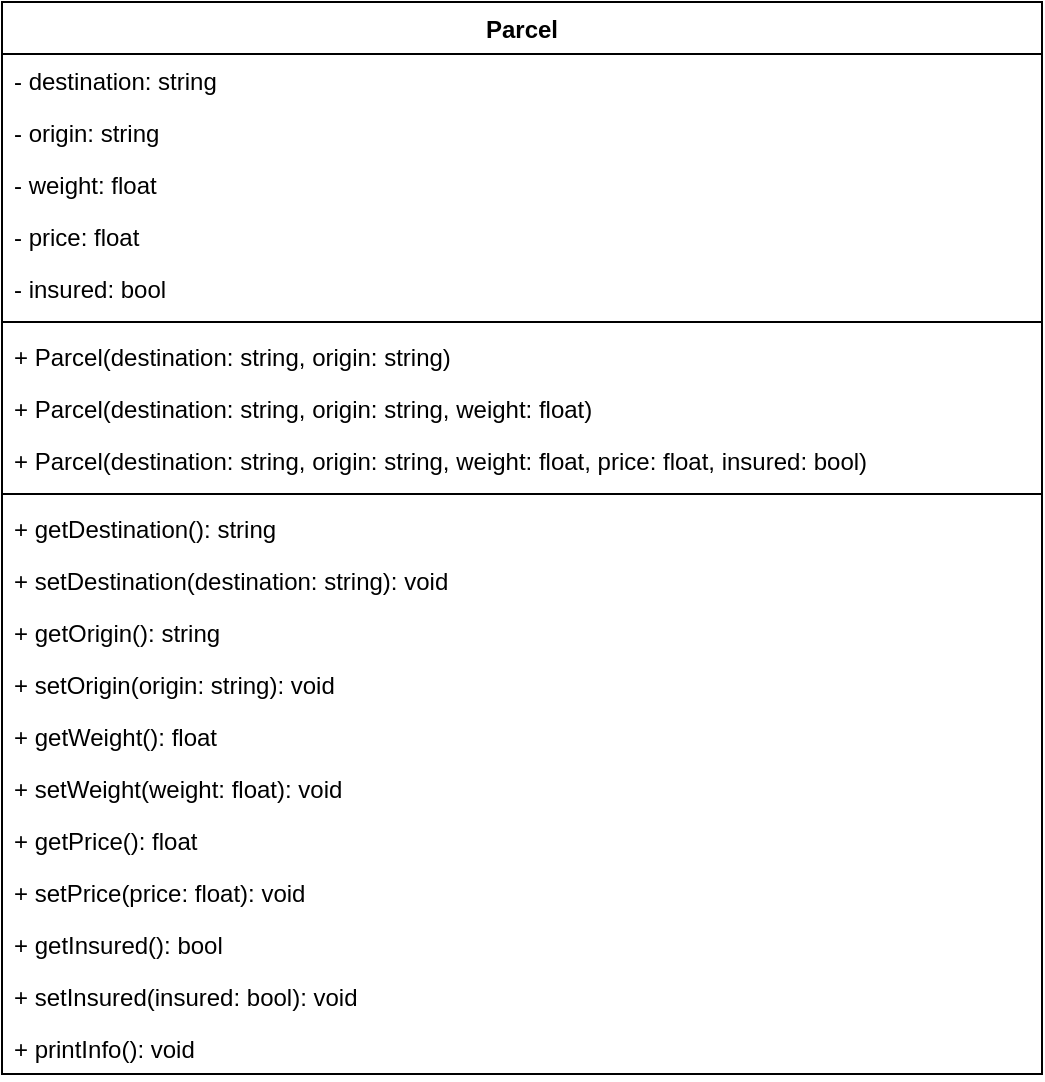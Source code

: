 <mxfile version="20.7.4" type="device"><diagram id="GoYDZABVybf5azAd_rwm" name="Stránka-1"><mxGraphModel dx="1050" dy="621" grid="1" gridSize="10" guides="1" tooltips="1" connect="1" arrows="1" fold="1" page="1" pageScale="1" pageWidth="827" pageHeight="1169" math="0" shadow="0"><root><mxCell id="0"/><mxCell id="1" parent="0"/><mxCell id="0S9MGkHovJzozXO-JGDP-1" value="Parcel" style="swimlane;fontStyle=1;align=center;verticalAlign=top;childLayout=stackLayout;horizontal=1;startSize=26;horizontalStack=0;resizeParent=1;resizeParentMax=0;resizeLast=0;collapsible=1;marginBottom=0;" vertex="1" parent="1"><mxGeometry x="40" y="40" width="520" height="536" as="geometry"/></mxCell><mxCell id="0S9MGkHovJzozXO-JGDP-5" value="- destination: string" style="text;strokeColor=none;fillColor=none;align=left;verticalAlign=top;spacingLeft=4;spacingRight=4;overflow=hidden;rotatable=0;points=[[0,0.5],[1,0.5]];portConstraint=eastwest;" vertex="1" parent="0S9MGkHovJzozXO-JGDP-1"><mxGeometry y="26" width="520" height="26" as="geometry"/></mxCell><mxCell id="0S9MGkHovJzozXO-JGDP-2" value="- origin: string" style="text;strokeColor=none;fillColor=none;align=left;verticalAlign=top;spacingLeft=4;spacingRight=4;overflow=hidden;rotatable=0;points=[[0,0.5],[1,0.5]];portConstraint=eastwest;" vertex="1" parent="0S9MGkHovJzozXO-JGDP-1"><mxGeometry y="52" width="520" height="26" as="geometry"/></mxCell><mxCell id="0S9MGkHovJzozXO-JGDP-6" value="- weight: float" style="text;strokeColor=none;fillColor=none;align=left;verticalAlign=top;spacingLeft=4;spacingRight=4;overflow=hidden;rotatable=0;points=[[0,0.5],[1,0.5]];portConstraint=eastwest;" vertex="1" parent="0S9MGkHovJzozXO-JGDP-1"><mxGeometry y="78" width="520" height="26" as="geometry"/></mxCell><mxCell id="0S9MGkHovJzozXO-JGDP-7" value="- price: float" style="text;strokeColor=none;fillColor=none;align=left;verticalAlign=top;spacingLeft=4;spacingRight=4;overflow=hidden;rotatable=0;points=[[0,0.5],[1,0.5]];portConstraint=eastwest;" vertex="1" parent="0S9MGkHovJzozXO-JGDP-1"><mxGeometry y="104" width="520" height="26" as="geometry"/></mxCell><mxCell id="0S9MGkHovJzozXO-JGDP-8" value="- insured: bool" style="text;strokeColor=none;fillColor=none;align=left;verticalAlign=top;spacingLeft=4;spacingRight=4;overflow=hidden;rotatable=0;points=[[0,0.5],[1,0.5]];portConstraint=eastwest;" vertex="1" parent="0S9MGkHovJzozXO-JGDP-1"><mxGeometry y="130" width="520" height="26" as="geometry"/></mxCell><mxCell id="0S9MGkHovJzozXO-JGDP-3" value="" style="line;strokeWidth=1;fillColor=none;align=left;verticalAlign=middle;spacingTop=-1;spacingLeft=3;spacingRight=3;rotatable=0;labelPosition=right;points=[];portConstraint=eastwest;strokeColor=inherit;" vertex="1" parent="0S9MGkHovJzozXO-JGDP-1"><mxGeometry y="156" width="520" height="8" as="geometry"/></mxCell><mxCell id="0S9MGkHovJzozXO-JGDP-4" value="+ Parcel(destination: string, origin: string)" style="text;strokeColor=none;fillColor=none;align=left;verticalAlign=top;spacingLeft=4;spacingRight=4;overflow=hidden;rotatable=0;points=[[0,0.5],[1,0.5]];portConstraint=eastwest;" vertex="1" parent="0S9MGkHovJzozXO-JGDP-1"><mxGeometry y="164" width="520" height="26" as="geometry"/></mxCell><mxCell id="0S9MGkHovJzozXO-JGDP-9" value="+ Parcel(destination: string, origin: string, weight: float)" style="text;strokeColor=none;fillColor=none;align=left;verticalAlign=top;spacingLeft=4;spacingRight=4;overflow=hidden;rotatable=0;points=[[0,0.5],[1,0.5]];portConstraint=eastwest;" vertex="1" parent="0S9MGkHovJzozXO-JGDP-1"><mxGeometry y="190" width="520" height="26" as="geometry"/></mxCell><mxCell id="0S9MGkHovJzozXO-JGDP-10" value="+ Parcel(destination: string, origin: string, weight: float, price: float, insured: bool)" style="text;strokeColor=none;fillColor=none;align=left;verticalAlign=top;spacingLeft=4;spacingRight=4;overflow=hidden;rotatable=0;points=[[0,0.5],[1,0.5]];portConstraint=eastwest;" vertex="1" parent="0S9MGkHovJzozXO-JGDP-1"><mxGeometry y="216" width="520" height="26" as="geometry"/></mxCell><mxCell id="0S9MGkHovJzozXO-JGDP-12" value="" style="line;strokeWidth=1;fillColor=none;align=left;verticalAlign=middle;spacingTop=-1;spacingLeft=3;spacingRight=3;rotatable=0;labelPosition=right;points=[];portConstraint=eastwest;strokeColor=inherit;" vertex="1" parent="0S9MGkHovJzozXO-JGDP-1"><mxGeometry y="242" width="520" height="8" as="geometry"/></mxCell><mxCell id="0S9MGkHovJzozXO-JGDP-11" value="+ getDestination(): string" style="text;strokeColor=none;fillColor=none;align=left;verticalAlign=top;spacingLeft=4;spacingRight=4;overflow=hidden;rotatable=0;points=[[0,0.5],[1,0.5]];portConstraint=eastwest;" vertex="1" parent="0S9MGkHovJzozXO-JGDP-1"><mxGeometry y="250" width="520" height="26" as="geometry"/></mxCell><mxCell id="0S9MGkHovJzozXO-JGDP-14" value="+ setDestination(destination: string): void" style="text;strokeColor=none;fillColor=none;align=left;verticalAlign=top;spacingLeft=4;spacingRight=4;overflow=hidden;rotatable=0;points=[[0,0.5],[1,0.5]];portConstraint=eastwest;" vertex="1" parent="0S9MGkHovJzozXO-JGDP-1"><mxGeometry y="276" width="520" height="26" as="geometry"/></mxCell><mxCell id="0S9MGkHovJzozXO-JGDP-15" value="+ getOrigin(): string" style="text;strokeColor=none;fillColor=none;align=left;verticalAlign=top;spacingLeft=4;spacingRight=4;overflow=hidden;rotatable=0;points=[[0,0.5],[1,0.5]];portConstraint=eastwest;" vertex="1" parent="0S9MGkHovJzozXO-JGDP-1"><mxGeometry y="302" width="520" height="26" as="geometry"/></mxCell><mxCell id="0S9MGkHovJzozXO-JGDP-16" value="+ setOrigin(origin: string): void" style="text;strokeColor=none;fillColor=none;align=left;verticalAlign=top;spacingLeft=4;spacingRight=4;overflow=hidden;rotatable=0;points=[[0,0.5],[1,0.5]];portConstraint=eastwest;" vertex="1" parent="0S9MGkHovJzozXO-JGDP-1"><mxGeometry y="328" width="520" height="26" as="geometry"/></mxCell><mxCell id="0S9MGkHovJzozXO-JGDP-17" value="+ getWeight(): float" style="text;strokeColor=none;fillColor=none;align=left;verticalAlign=top;spacingLeft=4;spacingRight=4;overflow=hidden;rotatable=0;points=[[0,0.5],[1,0.5]];portConstraint=eastwest;" vertex="1" parent="0S9MGkHovJzozXO-JGDP-1"><mxGeometry y="354" width="520" height="26" as="geometry"/></mxCell><mxCell id="0S9MGkHovJzozXO-JGDP-18" value="+ setWeight(weight: float): void" style="text;strokeColor=none;fillColor=none;align=left;verticalAlign=top;spacingLeft=4;spacingRight=4;overflow=hidden;rotatable=0;points=[[0,0.5],[1,0.5]];portConstraint=eastwest;" vertex="1" parent="0S9MGkHovJzozXO-JGDP-1"><mxGeometry y="380" width="520" height="26" as="geometry"/></mxCell><mxCell id="0S9MGkHovJzozXO-JGDP-19" value="+ getPrice(): float" style="text;strokeColor=none;fillColor=none;align=left;verticalAlign=top;spacingLeft=4;spacingRight=4;overflow=hidden;rotatable=0;points=[[0,0.5],[1,0.5]];portConstraint=eastwest;" vertex="1" parent="0S9MGkHovJzozXO-JGDP-1"><mxGeometry y="406" width="520" height="26" as="geometry"/></mxCell><mxCell id="0S9MGkHovJzozXO-JGDP-20" value="+ setPrice(price: float): void" style="text;strokeColor=none;fillColor=none;align=left;verticalAlign=top;spacingLeft=4;spacingRight=4;overflow=hidden;rotatable=0;points=[[0,0.5],[1,0.5]];portConstraint=eastwest;" vertex="1" parent="0S9MGkHovJzozXO-JGDP-1"><mxGeometry y="432" width="520" height="26" as="geometry"/></mxCell><mxCell id="0S9MGkHovJzozXO-JGDP-21" value="+ getInsured(): bool" style="text;strokeColor=none;fillColor=none;align=left;verticalAlign=top;spacingLeft=4;spacingRight=4;overflow=hidden;rotatable=0;points=[[0,0.5],[1,0.5]];portConstraint=eastwest;" vertex="1" parent="0S9MGkHovJzozXO-JGDP-1"><mxGeometry y="458" width="520" height="26" as="geometry"/></mxCell><mxCell id="0S9MGkHovJzozXO-JGDP-22" value="+ setInsured(insured: bool): void" style="text;strokeColor=none;fillColor=none;align=left;verticalAlign=top;spacingLeft=4;spacingRight=4;overflow=hidden;rotatable=0;points=[[0,0.5],[1,0.5]];portConstraint=eastwest;" vertex="1" parent="0S9MGkHovJzozXO-JGDP-1"><mxGeometry y="484" width="520" height="26" as="geometry"/></mxCell><mxCell id="0S9MGkHovJzozXO-JGDP-13" value="+ printInfo(): void" style="text;strokeColor=none;fillColor=none;align=left;verticalAlign=top;spacingLeft=4;spacingRight=4;overflow=hidden;rotatable=0;points=[[0,0.5],[1,0.5]];portConstraint=eastwest;" vertex="1" parent="0S9MGkHovJzozXO-JGDP-1"><mxGeometry y="510" width="520" height="26" as="geometry"/></mxCell></root></mxGraphModel></diagram></mxfile>